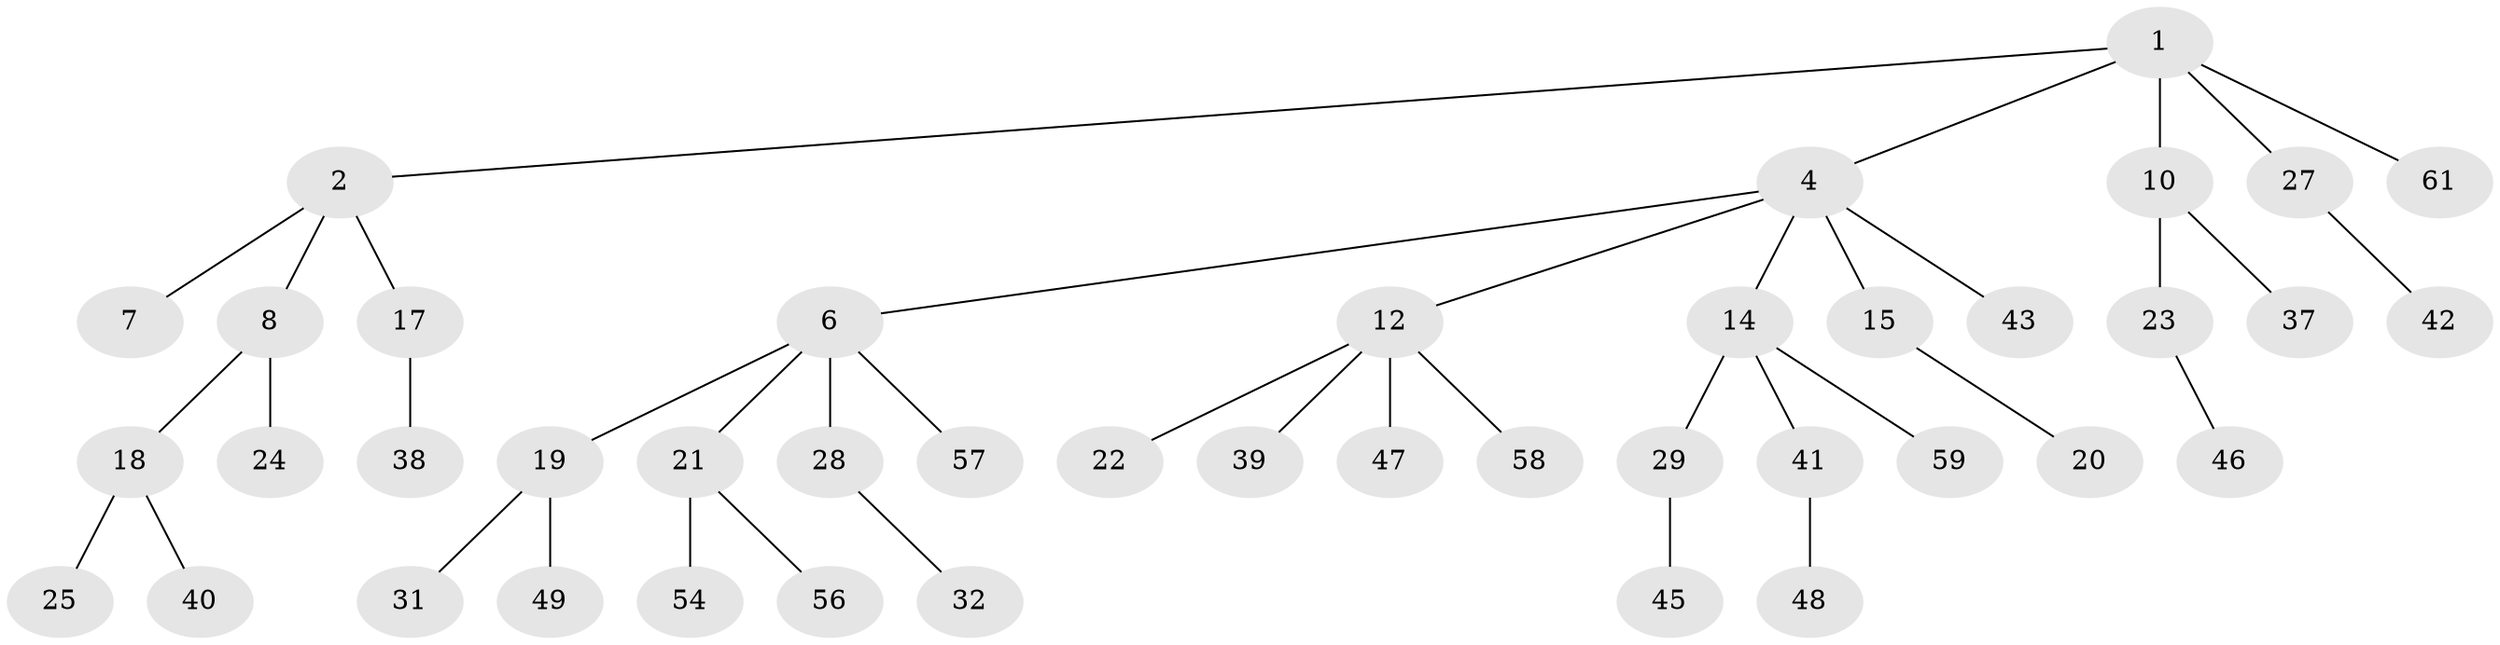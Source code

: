 // Generated by graph-tools (version 1.1) at 2025/52/02/27/25 19:52:10]
// undirected, 42 vertices, 41 edges
graph export_dot {
graph [start="1"]
  node [color=gray90,style=filled];
  1 [super="+11"];
  2 [super="+3"];
  4 [super="+5"];
  6 [super="+9"];
  7 [super="+16"];
  8 [super="+55"];
  10 [super="+30"];
  12 [super="+13"];
  14 [super="+35"];
  15;
  17;
  18;
  19 [super="+36"];
  20 [super="+33"];
  21 [super="+34"];
  22;
  23 [super="+53"];
  24;
  25 [super="+26"];
  27 [super="+51"];
  28;
  29 [super="+44"];
  31;
  32;
  37;
  38;
  39;
  40;
  41;
  42 [super="+50"];
  43;
  45;
  46;
  47;
  48 [super="+52"];
  49;
  54 [super="+60"];
  56;
  57;
  58;
  59;
  61;
  1 -- 2;
  1 -- 4;
  1 -- 10;
  1 -- 27;
  1 -- 61;
  2 -- 7;
  2 -- 8;
  2 -- 17;
  4 -- 12;
  4 -- 14;
  4 -- 15;
  4 -- 43;
  4 -- 6;
  6 -- 21;
  6 -- 28;
  6 -- 57;
  6 -- 19;
  8 -- 18;
  8 -- 24;
  10 -- 23;
  10 -- 37;
  12 -- 39;
  12 -- 58;
  12 -- 22;
  12 -- 47;
  14 -- 29;
  14 -- 41;
  14 -- 59;
  15 -- 20;
  17 -- 38;
  18 -- 25;
  18 -- 40;
  19 -- 31;
  19 -- 49;
  21 -- 56;
  21 -- 54;
  23 -- 46;
  27 -- 42;
  28 -- 32;
  29 -- 45;
  41 -- 48;
}
